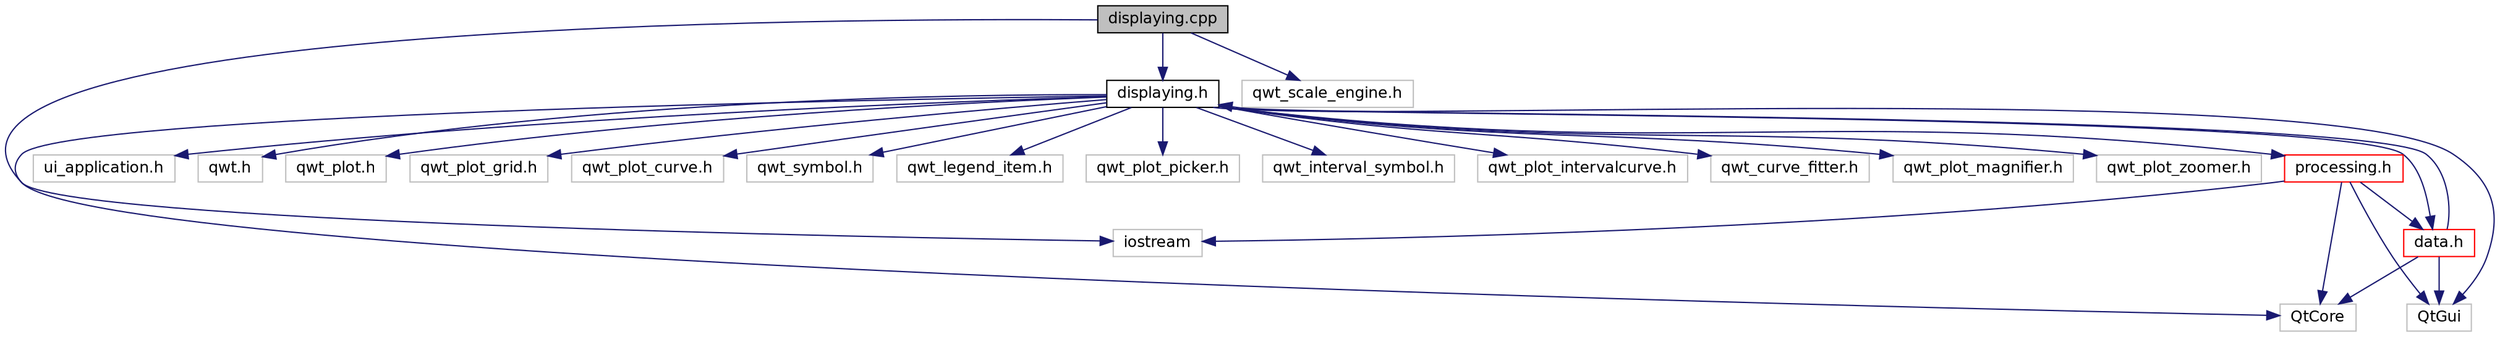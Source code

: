 digraph "displaying.cpp"
{
 // INTERACTIVE_SVG=YES
  edge [fontname="Helvetica",fontsize="12",labelfontname="Helvetica",labelfontsize="12"];
  node [fontname="Helvetica",fontsize="12",shape=record];
  Node1 [label="displaying.cpp",height=0.2,width=0.4,color="black", fillcolor="grey75", style="filled" fontcolor="black"];
  Node1 -> Node2 [color="midnightblue",fontsize="12",style="solid",fontname="Helvetica"];
  Node2 [label="displaying.h",height=0.2,width=0.4,color="black", fillcolor="white", style="filled",URL="$a00021.html"];
  Node2 -> Node3 [color="midnightblue",fontsize="12",style="solid",fontname="Helvetica"];
  Node3 [label="QtGui",height=0.2,width=0.4,color="grey75", fillcolor="white", style="filled"];
  Node2 -> Node4 [color="midnightblue",fontsize="12",style="solid",fontname="Helvetica"];
  Node4 [label="QtCore",height=0.2,width=0.4,color="grey75", fillcolor="white", style="filled"];
  Node2 -> Node5 [color="midnightblue",fontsize="12",style="solid",fontname="Helvetica"];
  Node5 [label="ui_application.h",height=0.2,width=0.4,color="grey75", fillcolor="white", style="filled"];
  Node2 -> Node6 [color="midnightblue",fontsize="12",style="solid",fontname="Helvetica"];
  Node6 [label="data.h",height=0.2,width=0.4,color="red", fillcolor="white", style="filled",URL="$a00019.html"];
  Node6 -> Node3 [color="midnightblue",fontsize="12",style="solid",fontname="Helvetica"];
  Node6 -> Node4 [color="midnightblue",fontsize="12",style="solid",fontname="Helvetica"];
  Node6 -> Node2 [color="midnightblue",fontsize="12",style="solid",fontname="Helvetica"];
  Node2 -> Node7 [color="midnightblue",fontsize="12",style="solid",fontname="Helvetica"];
  Node7 [label="processing.h",height=0.2,width=0.4,color="red", fillcolor="white", style="filled",URL="$a00030.html"];
  Node7 -> Node4 [color="midnightblue",fontsize="12",style="solid",fontname="Helvetica"];
  Node7 -> Node3 [color="midnightblue",fontsize="12",style="solid",fontname="Helvetica"];
  Node7 -> Node8 [color="midnightblue",fontsize="12",style="solid",fontname="Helvetica"];
  Node8 [label="iostream",height=0.2,width=0.4,color="grey75", fillcolor="white", style="filled"];
  Node7 -> Node6 [color="midnightblue",fontsize="12",style="solid",fontname="Helvetica"];
  Node2 -> Node9 [color="midnightblue",fontsize="12",style="solid",fontname="Helvetica"];
  Node9 [label="qwt.h",height=0.2,width=0.4,color="grey75", fillcolor="white", style="filled"];
  Node2 -> Node10 [color="midnightblue",fontsize="12",style="solid",fontname="Helvetica"];
  Node10 [label="qwt_plot.h",height=0.2,width=0.4,color="grey75", fillcolor="white", style="filled"];
  Node2 -> Node11 [color="midnightblue",fontsize="12",style="solid",fontname="Helvetica"];
  Node11 [label="qwt_plot_grid.h",height=0.2,width=0.4,color="grey75", fillcolor="white", style="filled"];
  Node2 -> Node12 [color="midnightblue",fontsize="12",style="solid",fontname="Helvetica"];
  Node12 [label="qwt_plot_curve.h",height=0.2,width=0.4,color="grey75", fillcolor="white", style="filled"];
  Node2 -> Node13 [color="midnightblue",fontsize="12",style="solid",fontname="Helvetica"];
  Node13 [label="qwt_symbol.h",height=0.2,width=0.4,color="grey75", fillcolor="white", style="filled"];
  Node2 -> Node14 [color="midnightblue",fontsize="12",style="solid",fontname="Helvetica"];
  Node14 [label="qwt_legend_item.h",height=0.2,width=0.4,color="grey75", fillcolor="white", style="filled"];
  Node2 -> Node15 [color="midnightblue",fontsize="12",style="solid",fontname="Helvetica"];
  Node15 [label="qwt_plot_picker.h",height=0.2,width=0.4,color="grey75", fillcolor="white", style="filled"];
  Node2 -> Node16 [color="midnightblue",fontsize="12",style="solid",fontname="Helvetica"];
  Node16 [label="qwt_interval_symbol.h",height=0.2,width=0.4,color="grey75", fillcolor="white", style="filled"];
  Node2 -> Node17 [color="midnightblue",fontsize="12",style="solid",fontname="Helvetica"];
  Node17 [label="qwt_plot_intervalcurve.h",height=0.2,width=0.4,color="grey75", fillcolor="white", style="filled"];
  Node2 -> Node18 [color="midnightblue",fontsize="12",style="solid",fontname="Helvetica"];
  Node18 [label="qwt_curve_fitter.h",height=0.2,width=0.4,color="grey75", fillcolor="white", style="filled"];
  Node2 -> Node19 [color="midnightblue",fontsize="12",style="solid",fontname="Helvetica"];
  Node19 [label="qwt_plot_magnifier.h",height=0.2,width=0.4,color="grey75", fillcolor="white", style="filled"];
  Node2 -> Node20 [color="midnightblue",fontsize="12",style="solid",fontname="Helvetica"];
  Node20 [label="qwt_plot_zoomer.h",height=0.2,width=0.4,color="grey75", fillcolor="white", style="filled"];
  Node1 -> Node8 [color="midnightblue",fontsize="12",style="solid",fontname="Helvetica"];
  Node1 -> Node21 [color="midnightblue",fontsize="12",style="solid",fontname="Helvetica"];
  Node21 [label="qwt_scale_engine.h",height=0.2,width=0.4,color="grey75", fillcolor="white", style="filled"];
}
